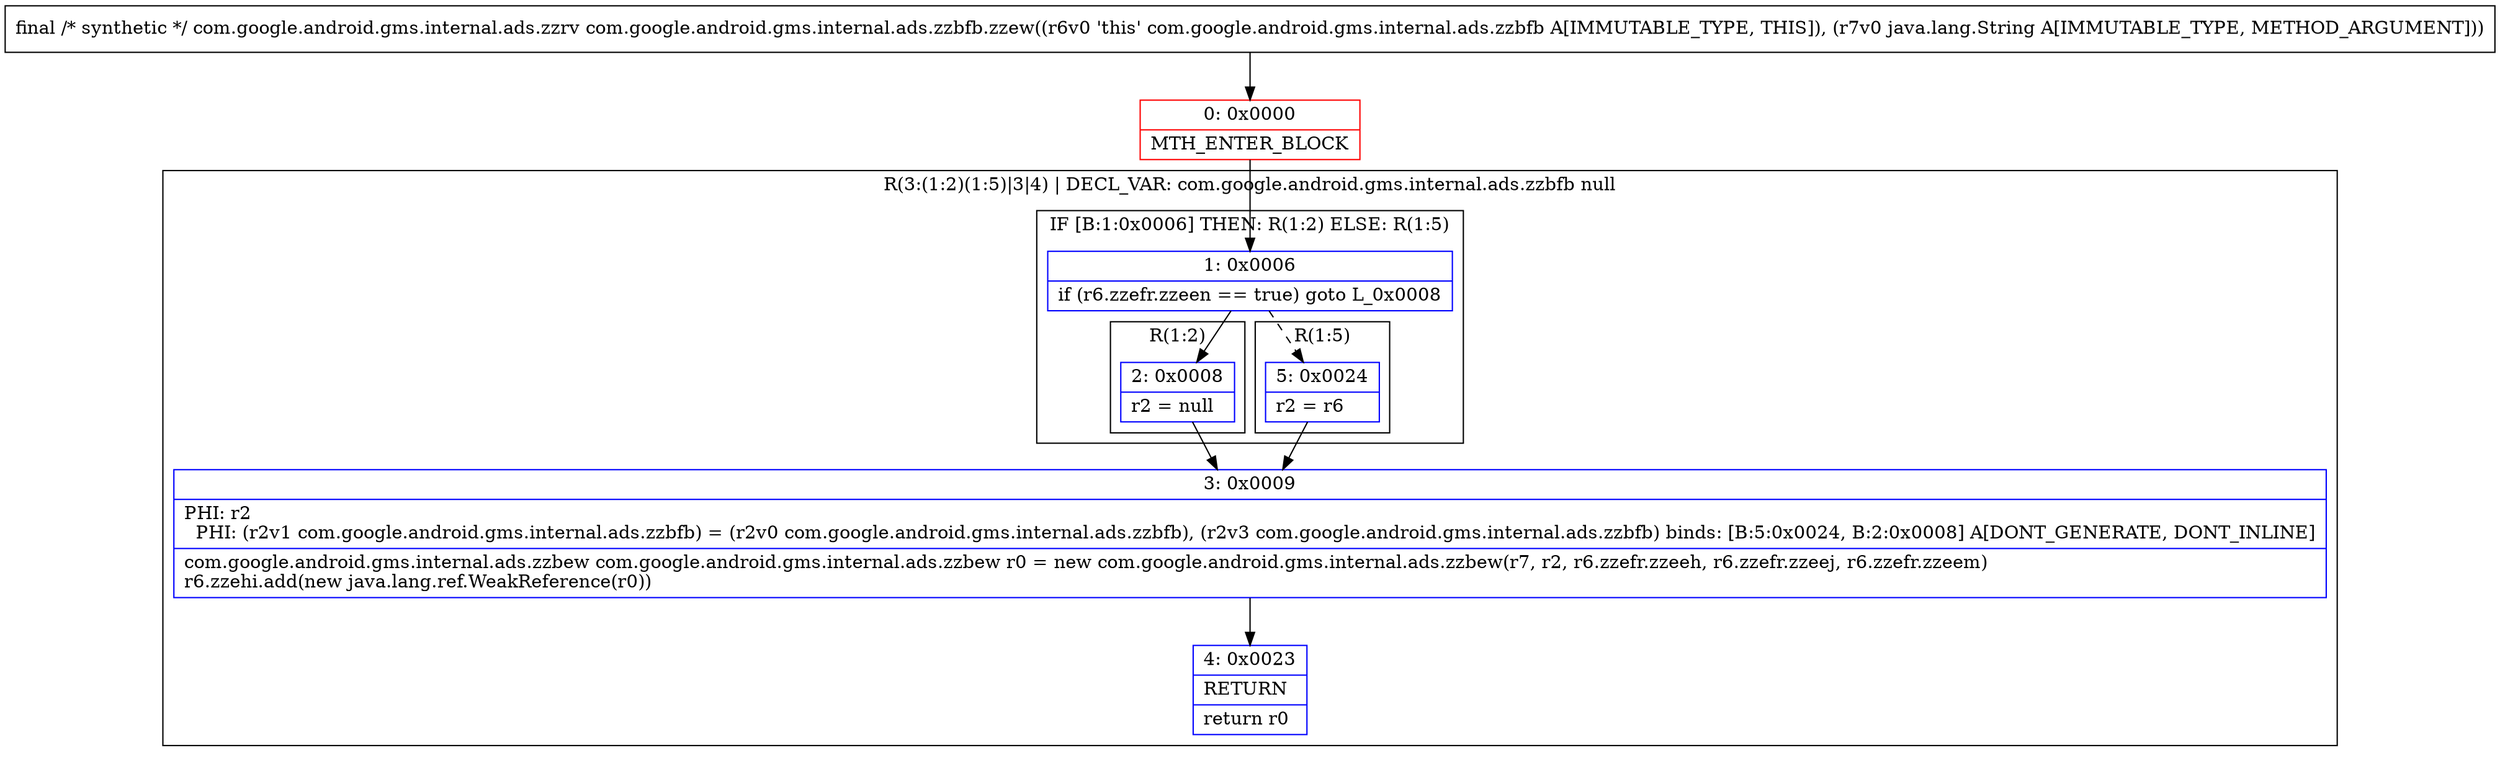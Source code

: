 digraph "CFG forcom.google.android.gms.internal.ads.zzbfb.zzew(Ljava\/lang\/String;)Lcom\/google\/android\/gms\/internal\/ads\/zzrv;" {
subgraph cluster_Region_956220554 {
label = "R(3:(1:2)(1:5)|3|4) | DECL_VAR: com.google.android.gms.internal.ads.zzbfb null\l";
node [shape=record,color=blue];
subgraph cluster_IfRegion_193759572 {
label = "IF [B:1:0x0006] THEN: R(1:2) ELSE: R(1:5)";
node [shape=record,color=blue];
Node_1 [shape=record,label="{1\:\ 0x0006|if (r6.zzefr.zzeen == true) goto L_0x0008\l}"];
subgraph cluster_Region_321758260 {
label = "R(1:2)";
node [shape=record,color=blue];
Node_2 [shape=record,label="{2\:\ 0x0008|r2 = null\l}"];
}
subgraph cluster_Region_948862744 {
label = "R(1:5)";
node [shape=record,color=blue];
Node_5 [shape=record,label="{5\:\ 0x0024|r2 = r6\l}"];
}
}
Node_3 [shape=record,label="{3\:\ 0x0009|PHI: r2 \l  PHI: (r2v1 com.google.android.gms.internal.ads.zzbfb) = (r2v0 com.google.android.gms.internal.ads.zzbfb), (r2v3 com.google.android.gms.internal.ads.zzbfb) binds: [B:5:0x0024, B:2:0x0008] A[DONT_GENERATE, DONT_INLINE]\l|com.google.android.gms.internal.ads.zzbew com.google.android.gms.internal.ads.zzbew r0 = new com.google.android.gms.internal.ads.zzbew(r7, r2, r6.zzefr.zzeeh, r6.zzefr.zzeej, r6.zzefr.zzeem)\lr6.zzehi.add(new java.lang.ref.WeakReference(r0))\l}"];
Node_4 [shape=record,label="{4\:\ 0x0023|RETURN\l|return r0\l}"];
}
Node_0 [shape=record,color=red,label="{0\:\ 0x0000|MTH_ENTER_BLOCK\l}"];
MethodNode[shape=record,label="{final \/* synthetic *\/ com.google.android.gms.internal.ads.zzrv com.google.android.gms.internal.ads.zzbfb.zzew((r6v0 'this' com.google.android.gms.internal.ads.zzbfb A[IMMUTABLE_TYPE, THIS]), (r7v0 java.lang.String A[IMMUTABLE_TYPE, METHOD_ARGUMENT])) }"];
MethodNode -> Node_0;
Node_1 -> Node_2;
Node_1 -> Node_5[style=dashed];
Node_2 -> Node_3;
Node_5 -> Node_3;
Node_3 -> Node_4;
Node_0 -> Node_1;
}

